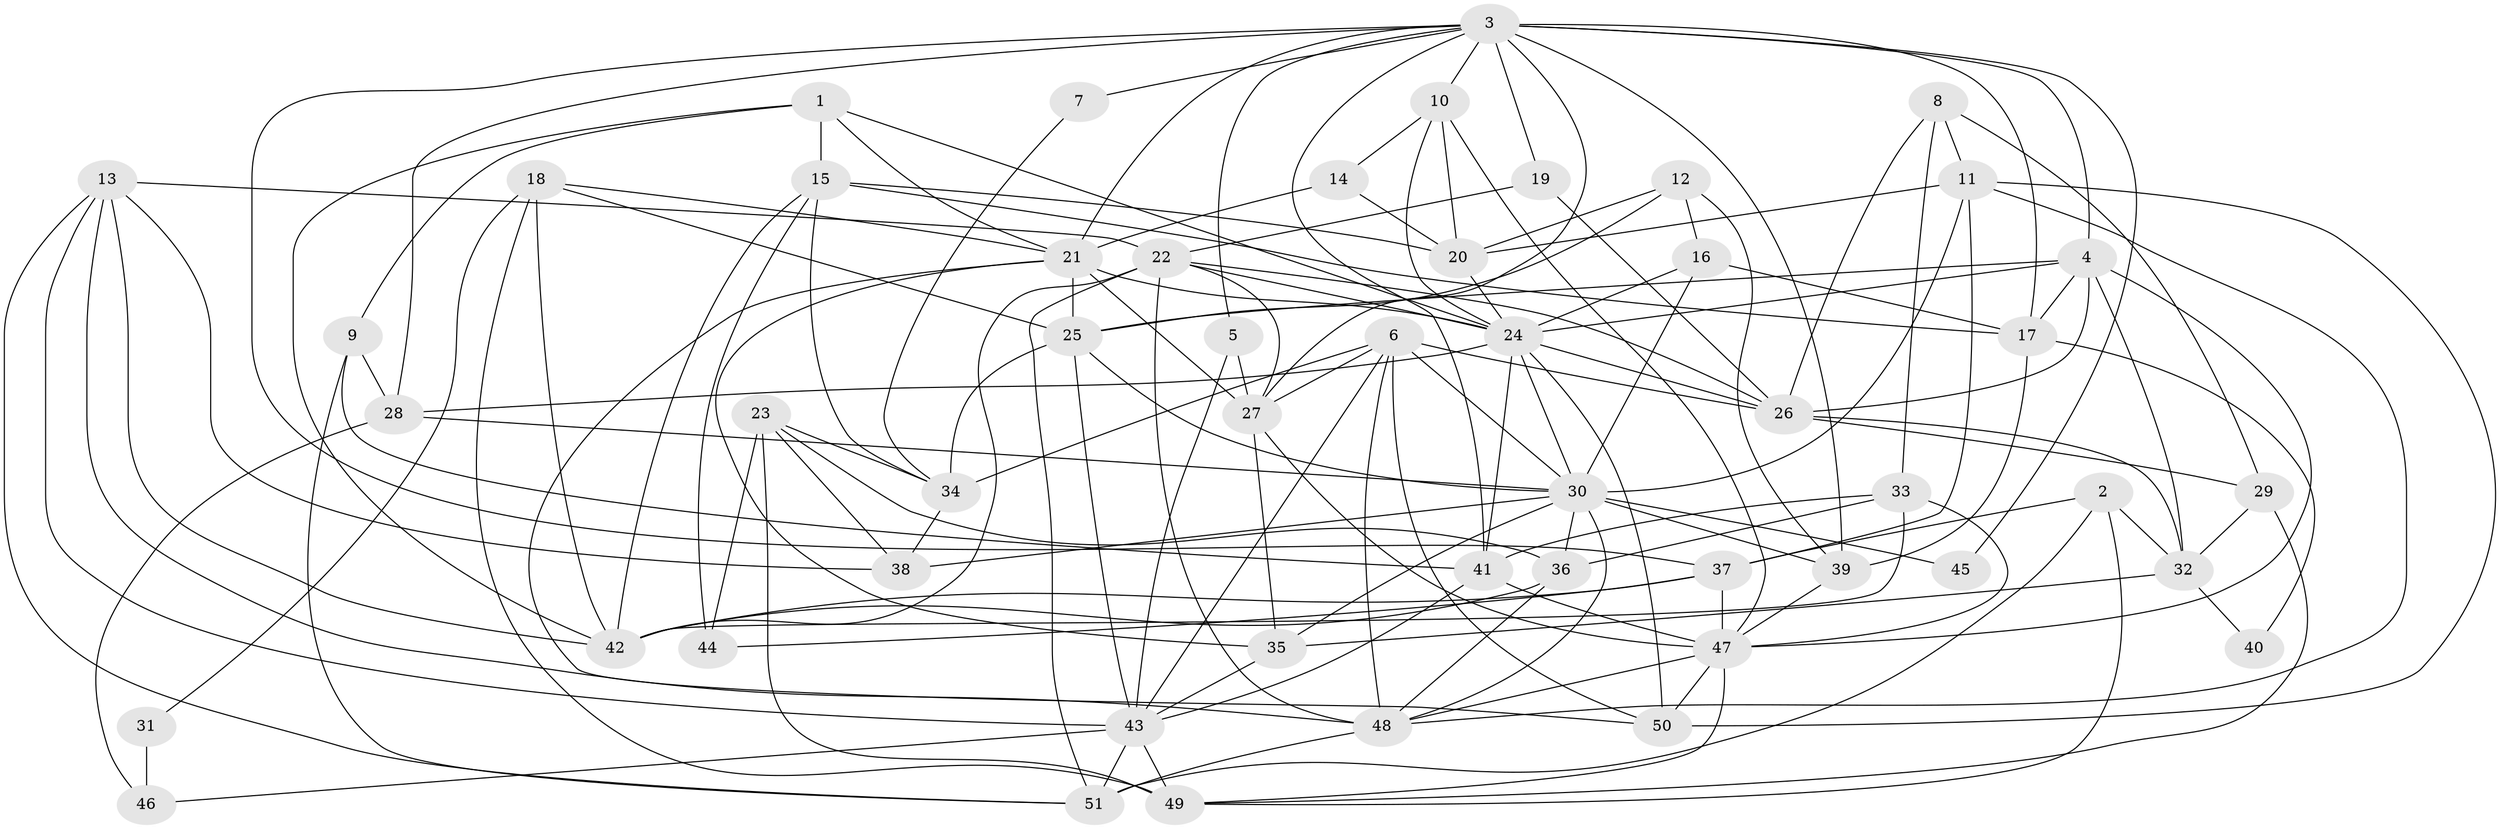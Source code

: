 // original degree distribution, {4: 0.24509803921568626, 2: 0.1568627450980392, 3: 0.2549019607843137, 6: 0.11764705882352941, 5: 0.18627450980392157, 10: 0.00980392156862745, 7: 0.029411764705882353}
// Generated by graph-tools (version 1.1) at 2025/01/03/09/25 03:01:59]
// undirected, 51 vertices, 146 edges
graph export_dot {
graph [start="1"]
  node [color=gray90,style=filled];
  1;
  2;
  3;
  4;
  5;
  6;
  7;
  8;
  9;
  10;
  11;
  12;
  13;
  14;
  15;
  16;
  17;
  18;
  19;
  20;
  21;
  22;
  23;
  24;
  25;
  26;
  27;
  28;
  29;
  30;
  31;
  32;
  33;
  34;
  35;
  36;
  37;
  38;
  39;
  40;
  41;
  42;
  43;
  44;
  45;
  46;
  47;
  48;
  49;
  50;
  51;
  1 -- 9 [weight=1.0];
  1 -- 15 [weight=1.0];
  1 -- 21 [weight=1.0];
  1 -- 24 [weight=1.0];
  1 -- 42 [weight=1.0];
  2 -- 32 [weight=1.0];
  2 -- 37 [weight=1.0];
  2 -- 49 [weight=1.0];
  2 -- 51 [weight=1.0];
  3 -- 4 [weight=1.0];
  3 -- 5 [weight=1.0];
  3 -- 7 [weight=1.0];
  3 -- 10 [weight=1.0];
  3 -- 17 [weight=1.0];
  3 -- 19 [weight=1.0];
  3 -- 21 [weight=1.0];
  3 -- 27 [weight=1.0];
  3 -- 28 [weight=1.0];
  3 -- 37 [weight=1.0];
  3 -- 39 [weight=1.0];
  3 -- 41 [weight=1.0];
  3 -- 45 [weight=2.0];
  4 -- 17 [weight=1.0];
  4 -- 24 [weight=1.0];
  4 -- 25 [weight=1.0];
  4 -- 26 [weight=1.0];
  4 -- 32 [weight=1.0];
  4 -- 47 [weight=1.0];
  5 -- 27 [weight=1.0];
  5 -- 43 [weight=1.0];
  6 -- 26 [weight=1.0];
  6 -- 27 [weight=1.0];
  6 -- 30 [weight=1.0];
  6 -- 34 [weight=1.0];
  6 -- 43 [weight=1.0];
  6 -- 48 [weight=1.0];
  6 -- 50 [weight=1.0];
  7 -- 34 [weight=1.0];
  8 -- 11 [weight=1.0];
  8 -- 26 [weight=1.0];
  8 -- 29 [weight=1.0];
  8 -- 33 [weight=1.0];
  9 -- 28 [weight=1.0];
  9 -- 41 [weight=1.0];
  9 -- 51 [weight=1.0];
  10 -- 14 [weight=1.0];
  10 -- 20 [weight=1.0];
  10 -- 24 [weight=1.0];
  10 -- 47 [weight=1.0];
  11 -- 20 [weight=1.0];
  11 -- 30 [weight=1.0];
  11 -- 37 [weight=1.0];
  11 -- 48 [weight=1.0];
  11 -- 50 [weight=1.0];
  12 -- 16 [weight=1.0];
  12 -- 20 [weight=1.0];
  12 -- 25 [weight=1.0];
  12 -- 39 [weight=1.0];
  13 -- 22 [weight=1.0];
  13 -- 38 [weight=1.0];
  13 -- 42 [weight=1.0];
  13 -- 43 [weight=1.0];
  13 -- 48 [weight=1.0];
  13 -- 51 [weight=1.0];
  14 -- 20 [weight=1.0];
  14 -- 21 [weight=1.0];
  15 -- 17 [weight=1.0];
  15 -- 20 [weight=1.0];
  15 -- 34 [weight=1.0];
  15 -- 42 [weight=1.0];
  15 -- 44 [weight=1.0];
  16 -- 17 [weight=1.0];
  16 -- 24 [weight=1.0];
  16 -- 30 [weight=1.0];
  17 -- 39 [weight=1.0];
  17 -- 40 [weight=1.0];
  18 -- 21 [weight=1.0];
  18 -- 25 [weight=1.0];
  18 -- 31 [weight=1.0];
  18 -- 42 [weight=1.0];
  18 -- 49 [weight=1.0];
  19 -- 22 [weight=1.0];
  19 -- 26 [weight=1.0];
  20 -- 24 [weight=1.0];
  21 -- 24 [weight=1.0];
  21 -- 25 [weight=1.0];
  21 -- 27 [weight=1.0];
  21 -- 35 [weight=1.0];
  21 -- 50 [weight=1.0];
  22 -- 24 [weight=1.0];
  22 -- 26 [weight=1.0];
  22 -- 27 [weight=1.0];
  22 -- 42 [weight=1.0];
  22 -- 48 [weight=1.0];
  22 -- 51 [weight=1.0];
  23 -- 34 [weight=1.0];
  23 -- 36 [weight=1.0];
  23 -- 38 [weight=1.0];
  23 -- 44 [weight=1.0];
  23 -- 49 [weight=1.0];
  24 -- 26 [weight=1.0];
  24 -- 28 [weight=2.0];
  24 -- 30 [weight=1.0];
  24 -- 41 [weight=1.0];
  24 -- 50 [weight=1.0];
  25 -- 30 [weight=1.0];
  25 -- 34 [weight=1.0];
  25 -- 43 [weight=1.0];
  26 -- 29 [weight=1.0];
  26 -- 32 [weight=1.0];
  27 -- 35 [weight=1.0];
  27 -- 47 [weight=1.0];
  28 -- 30 [weight=1.0];
  28 -- 46 [weight=1.0];
  29 -- 32 [weight=1.0];
  29 -- 49 [weight=1.0];
  30 -- 35 [weight=1.0];
  30 -- 36 [weight=1.0];
  30 -- 38 [weight=1.0];
  30 -- 39 [weight=2.0];
  30 -- 45 [weight=1.0];
  30 -- 48 [weight=1.0];
  31 -- 46 [weight=2.0];
  32 -- 35 [weight=1.0];
  32 -- 40 [weight=1.0];
  33 -- 36 [weight=1.0];
  33 -- 41 [weight=1.0];
  33 -- 42 [weight=1.0];
  33 -- 47 [weight=1.0];
  34 -- 38 [weight=1.0];
  35 -- 43 [weight=1.0];
  36 -- 42 [weight=1.0];
  36 -- 48 [weight=1.0];
  37 -- 42 [weight=1.0];
  37 -- 44 [weight=1.0];
  37 -- 47 [weight=1.0];
  39 -- 47 [weight=1.0];
  41 -- 43 [weight=1.0];
  41 -- 47 [weight=1.0];
  43 -- 46 [weight=1.0];
  43 -- 49 [weight=1.0];
  43 -- 51 [weight=1.0];
  47 -- 48 [weight=1.0];
  47 -- 49 [weight=1.0];
  47 -- 50 [weight=2.0];
  48 -- 51 [weight=1.0];
}
